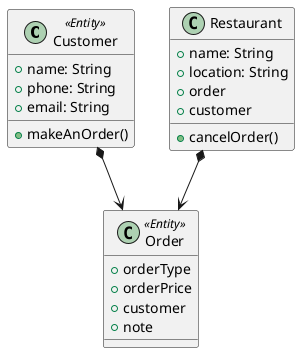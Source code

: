 @startuml Class Diagram

class Customer <<Entity>> {
  + name: String
  + phone: String
  + email: String
  + makeAnOrder()
}
class Order <<Entity>> {
  + orderType
  + orderPrice
  + customer
  + note
}

class Restaurant {
  + name: String
  + location: String
  + order
  + customer
  + cancelOrder()
}

Customer *--> Order
Restaurant *--> Order

@enduml